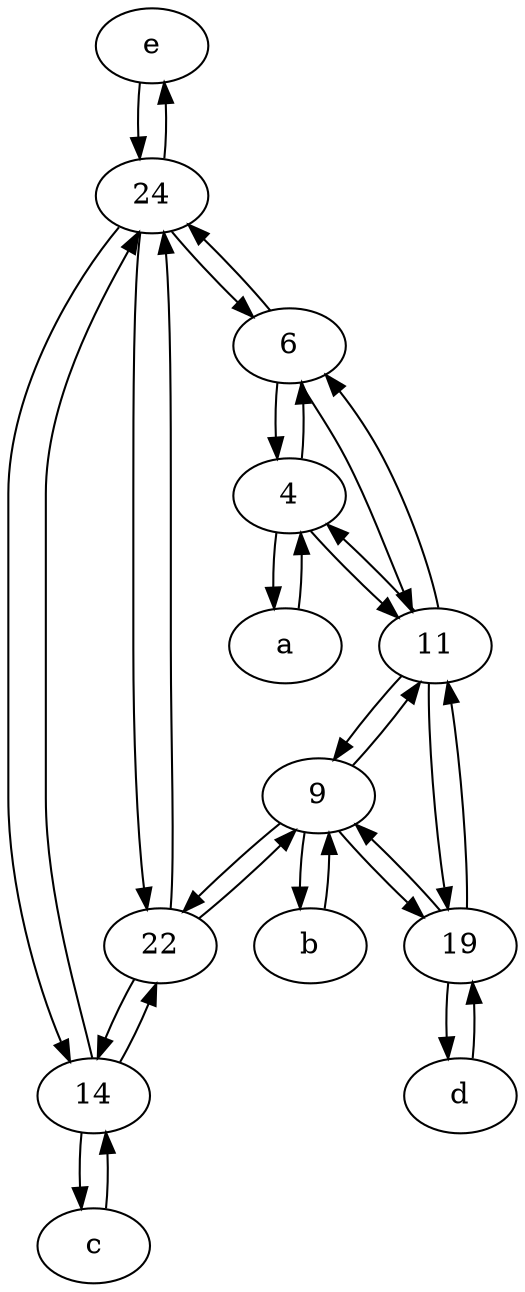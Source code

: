 digraph  {
	e [pos="30,50!"];
	d [pos="20,30!"];
	a [pos="40,10!"];
	4;
	11;
	14;
	22;
	24;
	19;
	c [pos="20,10!"];
	b [pos="50,20!"];
	6;
	9;
	11 -> 19;
	19 -> d;
	a -> 4;
	4 -> a;
	6 -> 4;
	19 -> 11;
	9 -> 19;
	22 -> 14;
	9 -> 22;
	22 -> 9;
	11 -> 4;
	9 -> 11;
	4 -> 6;
	6 -> 11;
	c -> 14;
	6 -> 24;
	22 -> 24;
	14 -> 24;
	24 -> 14;
	d -> 19;
	14 -> c;
	24 -> e;
	14 -> 22;
	24 -> 6;
	11 -> 6;
	4 -> 11;
	b -> 9;
	e -> 24;
	11 -> 9;
	9 -> b;
	24 -> 22;
	19 -> 9;

	}